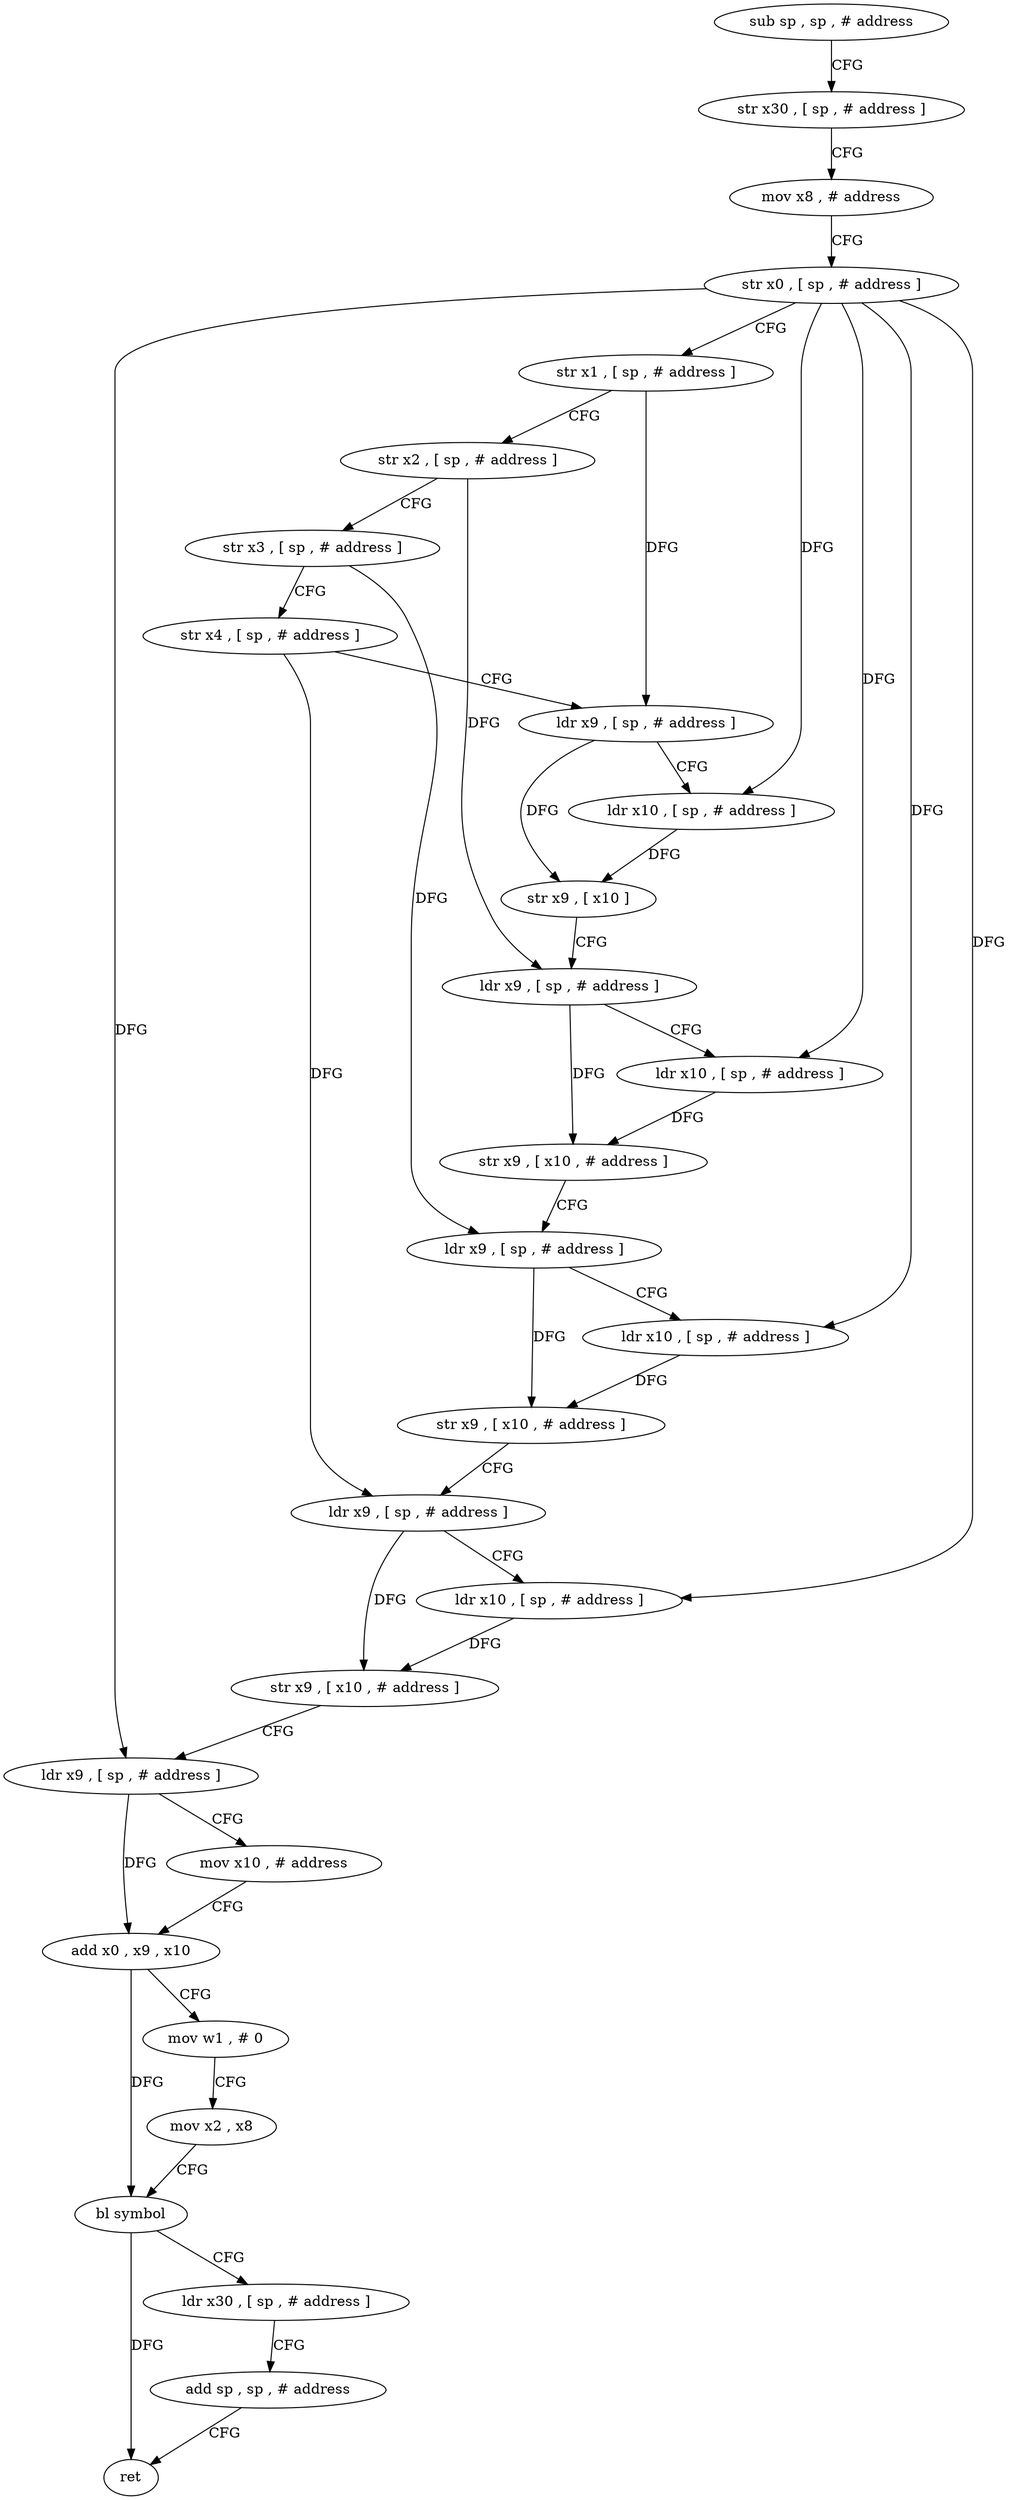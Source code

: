 digraph "func" {
"4318020" [label = "sub sp , sp , # address" ]
"4318024" [label = "str x30 , [ sp , # address ]" ]
"4318028" [label = "mov x8 , # address" ]
"4318032" [label = "str x0 , [ sp , # address ]" ]
"4318036" [label = "str x1 , [ sp , # address ]" ]
"4318040" [label = "str x2 , [ sp , # address ]" ]
"4318044" [label = "str x3 , [ sp , # address ]" ]
"4318048" [label = "str x4 , [ sp , # address ]" ]
"4318052" [label = "ldr x9 , [ sp , # address ]" ]
"4318056" [label = "ldr x10 , [ sp , # address ]" ]
"4318060" [label = "str x9 , [ x10 ]" ]
"4318064" [label = "ldr x9 , [ sp , # address ]" ]
"4318068" [label = "ldr x10 , [ sp , # address ]" ]
"4318072" [label = "str x9 , [ x10 , # address ]" ]
"4318076" [label = "ldr x9 , [ sp , # address ]" ]
"4318080" [label = "ldr x10 , [ sp , # address ]" ]
"4318084" [label = "str x9 , [ x10 , # address ]" ]
"4318088" [label = "ldr x9 , [ sp , # address ]" ]
"4318092" [label = "ldr x10 , [ sp , # address ]" ]
"4318096" [label = "str x9 , [ x10 , # address ]" ]
"4318100" [label = "ldr x9 , [ sp , # address ]" ]
"4318104" [label = "mov x10 , # address" ]
"4318108" [label = "add x0 , x9 , x10" ]
"4318112" [label = "mov w1 , # 0" ]
"4318116" [label = "mov x2 , x8" ]
"4318120" [label = "bl symbol" ]
"4318124" [label = "ldr x30 , [ sp , # address ]" ]
"4318128" [label = "add sp , sp , # address" ]
"4318132" [label = "ret" ]
"4318020" -> "4318024" [ label = "CFG" ]
"4318024" -> "4318028" [ label = "CFG" ]
"4318028" -> "4318032" [ label = "CFG" ]
"4318032" -> "4318036" [ label = "CFG" ]
"4318032" -> "4318056" [ label = "DFG" ]
"4318032" -> "4318068" [ label = "DFG" ]
"4318032" -> "4318080" [ label = "DFG" ]
"4318032" -> "4318092" [ label = "DFG" ]
"4318032" -> "4318100" [ label = "DFG" ]
"4318036" -> "4318040" [ label = "CFG" ]
"4318036" -> "4318052" [ label = "DFG" ]
"4318040" -> "4318044" [ label = "CFG" ]
"4318040" -> "4318064" [ label = "DFG" ]
"4318044" -> "4318048" [ label = "CFG" ]
"4318044" -> "4318076" [ label = "DFG" ]
"4318048" -> "4318052" [ label = "CFG" ]
"4318048" -> "4318088" [ label = "DFG" ]
"4318052" -> "4318056" [ label = "CFG" ]
"4318052" -> "4318060" [ label = "DFG" ]
"4318056" -> "4318060" [ label = "DFG" ]
"4318060" -> "4318064" [ label = "CFG" ]
"4318064" -> "4318068" [ label = "CFG" ]
"4318064" -> "4318072" [ label = "DFG" ]
"4318068" -> "4318072" [ label = "DFG" ]
"4318072" -> "4318076" [ label = "CFG" ]
"4318076" -> "4318080" [ label = "CFG" ]
"4318076" -> "4318084" [ label = "DFG" ]
"4318080" -> "4318084" [ label = "DFG" ]
"4318084" -> "4318088" [ label = "CFG" ]
"4318088" -> "4318092" [ label = "CFG" ]
"4318088" -> "4318096" [ label = "DFG" ]
"4318092" -> "4318096" [ label = "DFG" ]
"4318096" -> "4318100" [ label = "CFG" ]
"4318100" -> "4318104" [ label = "CFG" ]
"4318100" -> "4318108" [ label = "DFG" ]
"4318104" -> "4318108" [ label = "CFG" ]
"4318108" -> "4318112" [ label = "CFG" ]
"4318108" -> "4318120" [ label = "DFG" ]
"4318112" -> "4318116" [ label = "CFG" ]
"4318116" -> "4318120" [ label = "CFG" ]
"4318120" -> "4318124" [ label = "CFG" ]
"4318120" -> "4318132" [ label = "DFG" ]
"4318124" -> "4318128" [ label = "CFG" ]
"4318128" -> "4318132" [ label = "CFG" ]
}
